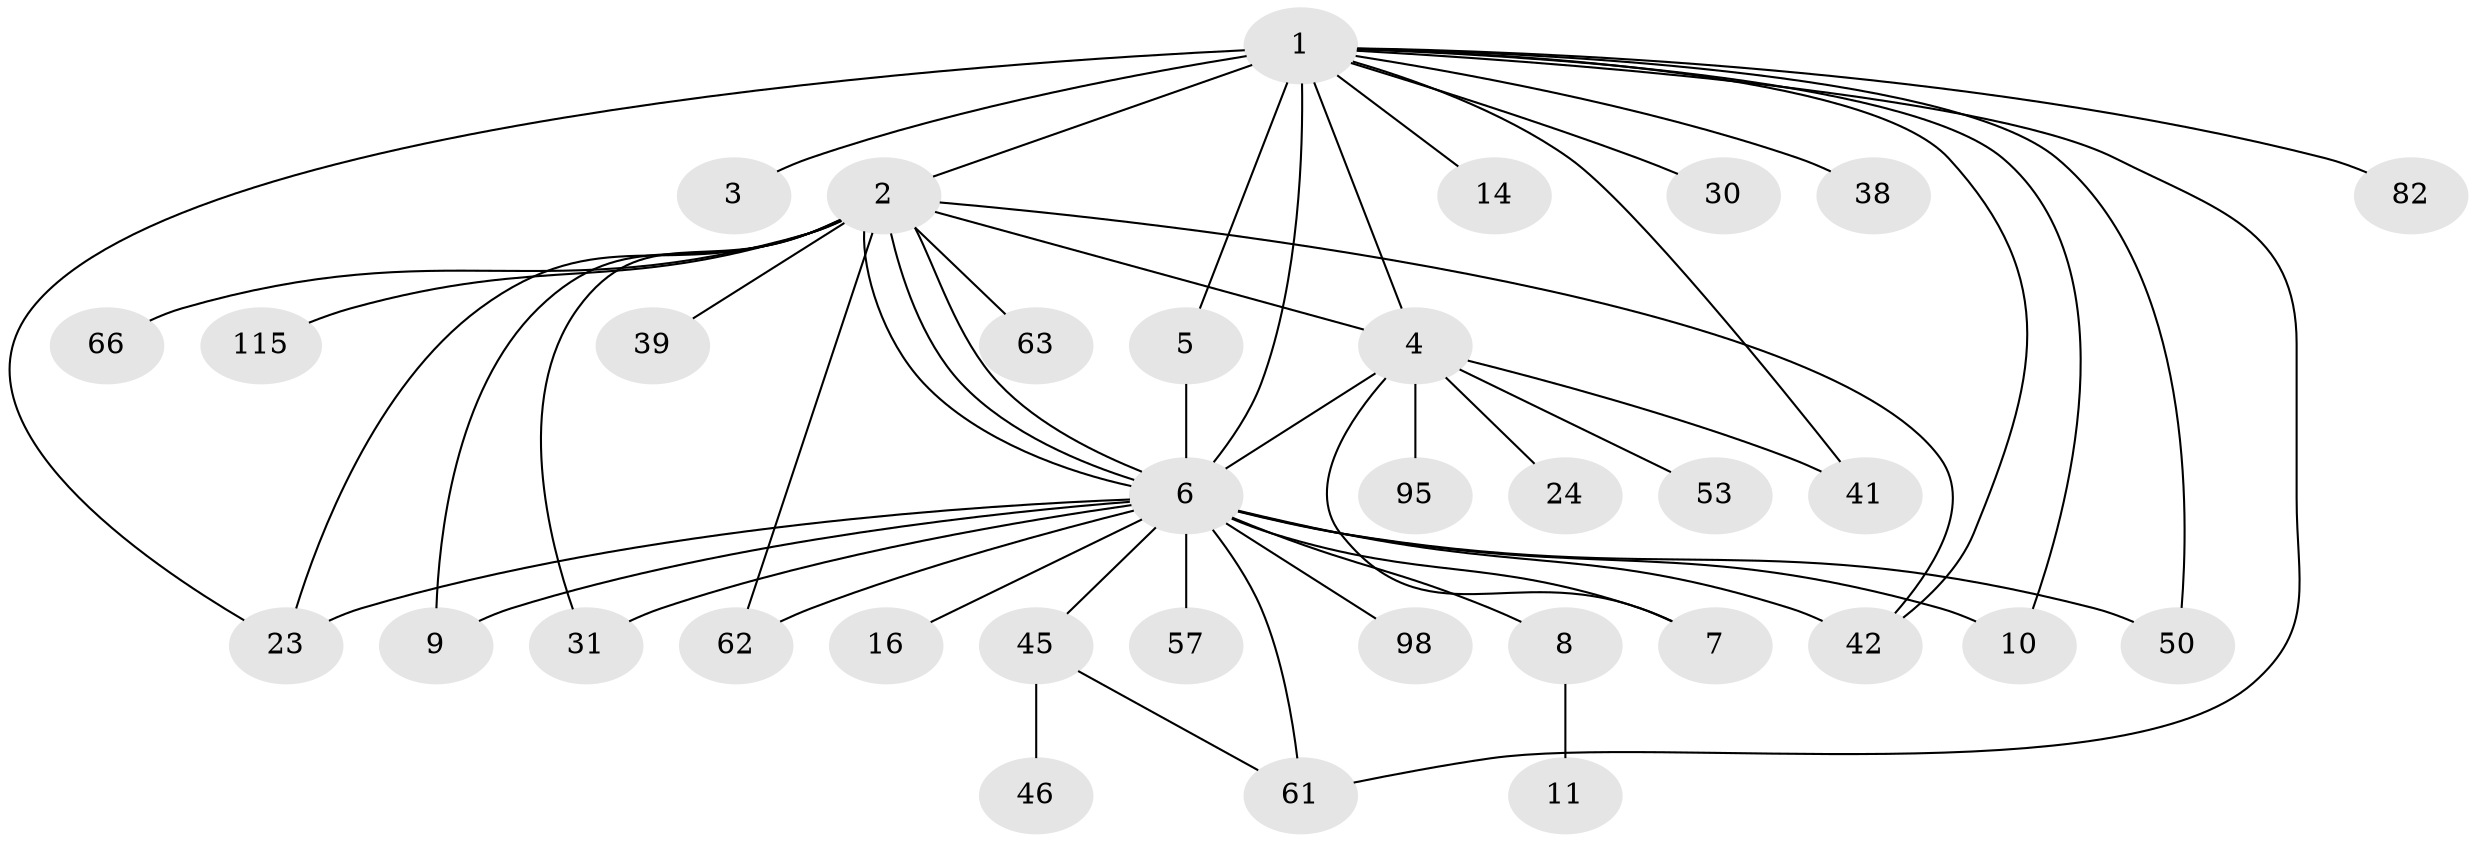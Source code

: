 // original degree distribution, {29: 0.008695652173913044, 18: 0.008695652173913044, 1: 0.4, 12: 0.008695652173913044, 2: 0.26956521739130435, 34: 0.008695652173913044, 3: 0.1391304347826087, 4: 0.06956521739130435, 14: 0.008695652173913044, 8: 0.017391304347826087, 7: 0.02608695652173913, 5: 0.034782608695652174}
// Generated by graph-tools (version 1.1) at 2025/18/03/04/25 18:18:05]
// undirected, 34 vertices, 52 edges
graph export_dot {
graph [start="1"]
  node [color=gray90,style=filled];
  1 [super="+19+26+21"];
  2 [super="+25+29"];
  3;
  4 [super="+15"];
  5;
  6 [super="+58+72+71+34+74+40+17+111+106+88+77+20+22+55+49+33+32+36+27+13+44+12"];
  7;
  8 [super="+94"];
  9 [super="+86+28+37"];
  10;
  11 [super="+56+83"];
  14 [super="+75"];
  16;
  23 [super="+48"];
  24;
  30;
  31 [super="+79"];
  38;
  39;
  41 [super="+78"];
  42 [super="+64"];
  45;
  46;
  50 [super="+68"];
  53;
  57;
  61 [super="+89"];
  62 [super="+85+70"];
  63;
  66;
  82;
  95;
  98;
  115;
  1 -- 2;
  1 -- 3;
  1 -- 4;
  1 -- 5;
  1 -- 10;
  1 -- 14;
  1 -- 23;
  1 -- 30;
  1 -- 38;
  1 -- 50;
  1 -- 61;
  1 -- 82;
  1 -- 6 [weight=10];
  1 -- 42;
  1 -- 41;
  2 -- 4 [weight=2];
  2 -- 6 [weight=6];
  2 -- 6;
  2 -- 6;
  2 -- 9;
  2 -- 31;
  2 -- 39;
  2 -- 115;
  2 -- 42;
  2 -- 66;
  2 -- 62;
  2 -- 23;
  2 -- 63;
  4 -- 6 [weight=7];
  4 -- 24;
  4 -- 41 [weight=2];
  4 -- 53;
  4 -- 95;
  4 -- 7;
  5 -- 6;
  6 -- 7 [weight=2];
  6 -- 8 [weight=2];
  6 -- 45;
  6 -- 9;
  6 -- 61;
  6 -- 98;
  6 -- 23 [weight=2];
  6 -- 57;
  6 -- 42 [weight=4];
  6 -- 62;
  6 -- 10;
  6 -- 16;
  6 -- 50;
  6 -- 31;
  8 -- 11;
  45 -- 46;
  45 -- 61;
}
